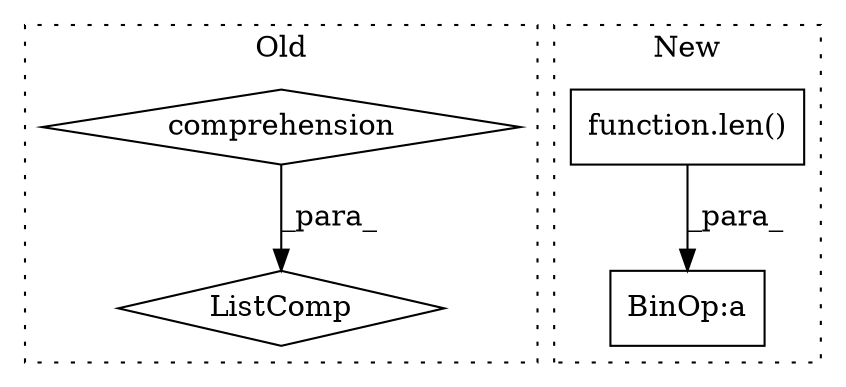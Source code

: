 digraph G {
subgraph cluster0 {
1 [label="ListComp" a="106" s="6929" l="59" shape="diamond"];
3 [label="comprehension" a="45" s="6940" l="3" shape="diamond"];
label = "Old";
style="dotted";
}
subgraph cluster1 {
2 [label="function.len()" a="75" s="7410,7424" l="4,1" shape="box"];
4 [label="BinOp:a" a="82" s="7407" l="3" shape="box"];
label = "New";
style="dotted";
}
2 -> 4 [label="_para_"];
3 -> 1 [label="_para_"];
}